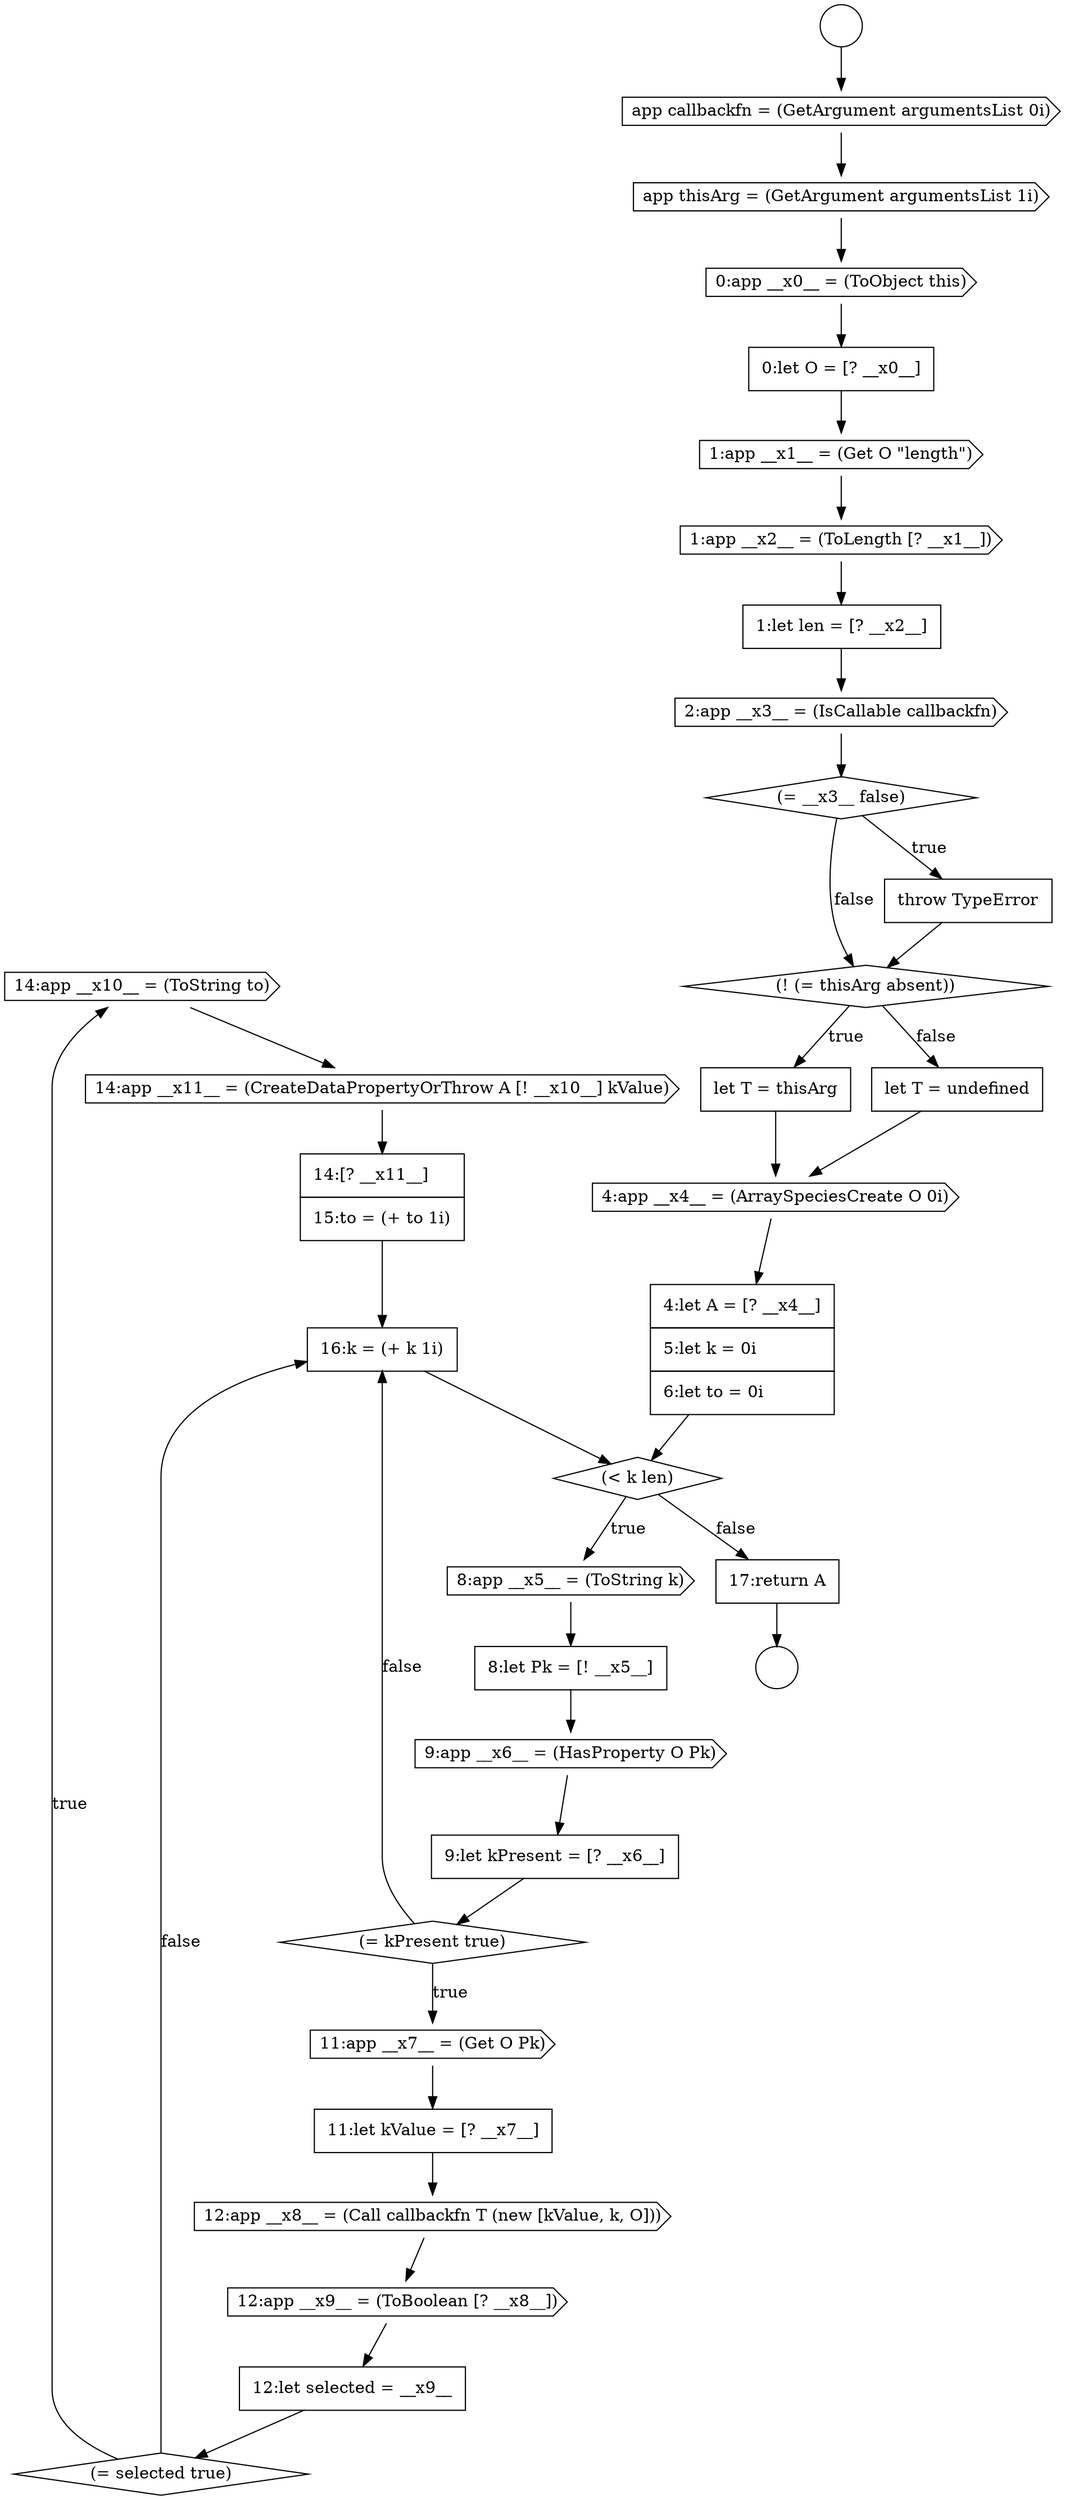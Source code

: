 digraph {
  node13520 [shape=cds, label=<<font color="black">14:app __x10__ = (ToString to)</font>> color="black" fillcolor="white" style=filled]
  node13501 [shape=diamond, label=<<font color="black">(= __x3__ false)</font>> color="black" fillcolor="white" style=filled]
  node13516 [shape=cds, label=<<font color="black">12:app __x8__ = (Call callbackfn T (new [kValue, k, O]))</font>> color="black" fillcolor="white" style=filled]
  node13511 [shape=cds, label=<<font color="black">9:app __x6__ = (HasProperty O Pk)</font>> color="black" fillcolor="white" style=filled]
  node13506 [shape=cds, label=<<font color="black">4:app __x4__ = (ArraySpeciesCreate O 0i)</font>> color="black" fillcolor="white" style=filled]
  node13519 [shape=diamond, label=<<font color="black">(= selected true)</font>> color="black" fillcolor="white" style=filled]
  node13498 [shape=cds, label=<<font color="black">1:app __x2__ = (ToLength [? __x1__])</font>> color="black" fillcolor="white" style=filled]
  node13515 [shape=none, margin=0, label=<<font color="black">
    <table border="0" cellborder="1" cellspacing="0" cellpadding="10">
      <tr><td align="left">11:let kValue = [? __x7__]</td></tr>
    </table>
  </font>> color="black" fillcolor="white" style=filled]
  node13504 [shape=none, margin=0, label=<<font color="black">
    <table border="0" cellborder="1" cellspacing="0" cellpadding="10">
      <tr><td align="left">let T = thisArg</td></tr>
    </table>
  </font>> color="black" fillcolor="white" style=filled]
  node13500 [shape=cds, label=<<font color="black">2:app __x3__ = (IsCallable callbackfn)</font>> color="black" fillcolor="white" style=filled]
  node13492 [shape=circle label=" " color="black" fillcolor="white" style=filled]
  node13514 [shape=cds, label=<<font color="black">11:app __x7__ = (Get O Pk)</font>> color="black" fillcolor="white" style=filled]
  node13509 [shape=cds, label=<<font color="black">8:app __x5__ = (ToString k)</font>> color="black" fillcolor="white" style=filled]
  node13502 [shape=none, margin=0, label=<<font color="black">
    <table border="0" cellborder="1" cellspacing="0" cellpadding="10">
      <tr><td align="left">throw TypeError</td></tr>
    </table>
  </font>> color="black" fillcolor="white" style=filled]
  node13513 [shape=diamond, label=<<font color="black">(= kPresent true)</font>> color="black" fillcolor="white" style=filled]
  node13517 [shape=cds, label=<<font color="black">12:app __x9__ = (ToBoolean [? __x8__])</font>> color="black" fillcolor="white" style=filled]
  node13521 [shape=cds, label=<<font color="black">14:app __x11__ = (CreateDataPropertyOrThrow A [! __x10__] kValue)</font>> color="black" fillcolor="white" style=filled]
  node13494 [shape=cds, label=<<font color="black">app thisArg = (GetArgument argumentsList 1i)</font>> color="black" fillcolor="white" style=filled]
  node13495 [shape=cds, label=<<font color="black">0:app __x0__ = (ToObject this)</font>> color="black" fillcolor="white" style=filled]
  node13512 [shape=none, margin=0, label=<<font color="black">
    <table border="0" cellborder="1" cellspacing="0" cellpadding="10">
      <tr><td align="left">9:let kPresent = [? __x6__]</td></tr>
    </table>
  </font>> color="black" fillcolor="white" style=filled]
  node13522 [shape=none, margin=0, label=<<font color="black">
    <table border="0" cellborder="1" cellspacing="0" cellpadding="10">
      <tr><td align="left">14:[? __x11__]</td></tr>
      <tr><td align="left">15:to = (+ to 1i)</td></tr>
    </table>
  </font>> color="black" fillcolor="white" style=filled]
  node13507 [shape=none, margin=0, label=<<font color="black">
    <table border="0" cellborder="1" cellspacing="0" cellpadding="10">
      <tr><td align="left">4:let A = [? __x4__]</td></tr>
      <tr><td align="left">5:let k = 0i</td></tr>
      <tr><td align="left">6:let to = 0i</td></tr>
    </table>
  </font>> color="black" fillcolor="white" style=filled]
  node13497 [shape=cds, label=<<font color="black">1:app __x1__ = (Get O &quot;length&quot;)</font>> color="black" fillcolor="white" style=filled]
  node13503 [shape=diamond, label=<<font color="black">(! (= thisArg absent))</font>> color="black" fillcolor="white" style=filled]
  node13499 [shape=none, margin=0, label=<<font color="black">
    <table border="0" cellborder="1" cellspacing="0" cellpadding="10">
      <tr><td align="left">1:let len = [? __x2__]</td></tr>
    </table>
  </font>> color="black" fillcolor="white" style=filled]
  node13518 [shape=none, margin=0, label=<<font color="black">
    <table border="0" cellborder="1" cellspacing="0" cellpadding="10">
      <tr><td align="left">12:let selected = __x9__</td></tr>
    </table>
  </font>> color="black" fillcolor="white" style=filled]
  node13491 [shape=circle label=" " color="black" fillcolor="white" style=filled]
  node13523 [shape=none, margin=0, label=<<font color="black">
    <table border="0" cellborder="1" cellspacing="0" cellpadding="10">
      <tr><td align="left">16:k = (+ k 1i)</td></tr>
    </table>
  </font>> color="black" fillcolor="white" style=filled]
  node13508 [shape=diamond, label=<<font color="black">(&lt; k len)</font>> color="black" fillcolor="white" style=filled]
  node13496 [shape=none, margin=0, label=<<font color="black">
    <table border="0" cellborder="1" cellspacing="0" cellpadding="10">
      <tr><td align="left">0:let O = [? __x0__]</td></tr>
    </table>
  </font>> color="black" fillcolor="white" style=filled]
  node13524 [shape=none, margin=0, label=<<font color="black">
    <table border="0" cellborder="1" cellspacing="0" cellpadding="10">
      <tr><td align="left">17:return A</td></tr>
    </table>
  </font>> color="black" fillcolor="white" style=filled]
  node13505 [shape=none, margin=0, label=<<font color="black">
    <table border="0" cellborder="1" cellspacing="0" cellpadding="10">
      <tr><td align="left">let T = undefined</td></tr>
    </table>
  </font>> color="black" fillcolor="white" style=filled]
  node13493 [shape=cds, label=<<font color="black">app callbackfn = (GetArgument argumentsList 0i)</font>> color="black" fillcolor="white" style=filled]
  node13510 [shape=none, margin=0, label=<<font color="black">
    <table border="0" cellborder="1" cellspacing="0" cellpadding="10">
      <tr><td align="left">8:let Pk = [! __x5__]</td></tr>
    </table>
  </font>> color="black" fillcolor="white" style=filled]
  node13511 -> node13512 [ color="black"]
  node13501 -> node13502 [label=<<font color="black">true</font>> color="black"]
  node13501 -> node13503 [label=<<font color="black">false</font>> color="black"]
  node13517 -> node13518 [ color="black"]
  node13509 -> node13510 [ color="black"]
  node13508 -> node13509 [label=<<font color="black">true</font>> color="black"]
  node13508 -> node13524 [label=<<font color="black">false</font>> color="black"]
  node13506 -> node13507 [ color="black"]
  node13502 -> node13503 [ color="black"]
  node13498 -> node13499 [ color="black"]
  node13507 -> node13508 [ color="black"]
  node13515 -> node13516 [ color="black"]
  node13519 -> node13520 [label=<<font color="black">true</font>> color="black"]
  node13519 -> node13523 [label=<<font color="black">false</font>> color="black"]
  node13491 -> node13493 [ color="black"]
  node13512 -> node13513 [ color="black"]
  node13500 -> node13501 [ color="black"]
  node13524 -> node13492 [ color="black"]
  node13505 -> node13506 [ color="black"]
  node13521 -> node13522 [ color="black"]
  node13523 -> node13508 [ color="black"]
  node13510 -> node13511 [ color="black"]
  node13493 -> node13494 [ color="black"]
  node13513 -> node13514 [label=<<font color="black">true</font>> color="black"]
  node13513 -> node13523 [label=<<font color="black">false</font>> color="black"]
  node13514 -> node13515 [ color="black"]
  node13496 -> node13497 [ color="black"]
  node13494 -> node13495 [ color="black"]
  node13520 -> node13521 [ color="black"]
  node13503 -> node13504 [label=<<font color="black">true</font>> color="black"]
  node13503 -> node13505 [label=<<font color="black">false</font>> color="black"]
  node13495 -> node13496 [ color="black"]
  node13504 -> node13506 [ color="black"]
  node13499 -> node13500 [ color="black"]
  node13516 -> node13517 [ color="black"]
  node13497 -> node13498 [ color="black"]
  node13518 -> node13519 [ color="black"]
  node13522 -> node13523 [ color="black"]
}
